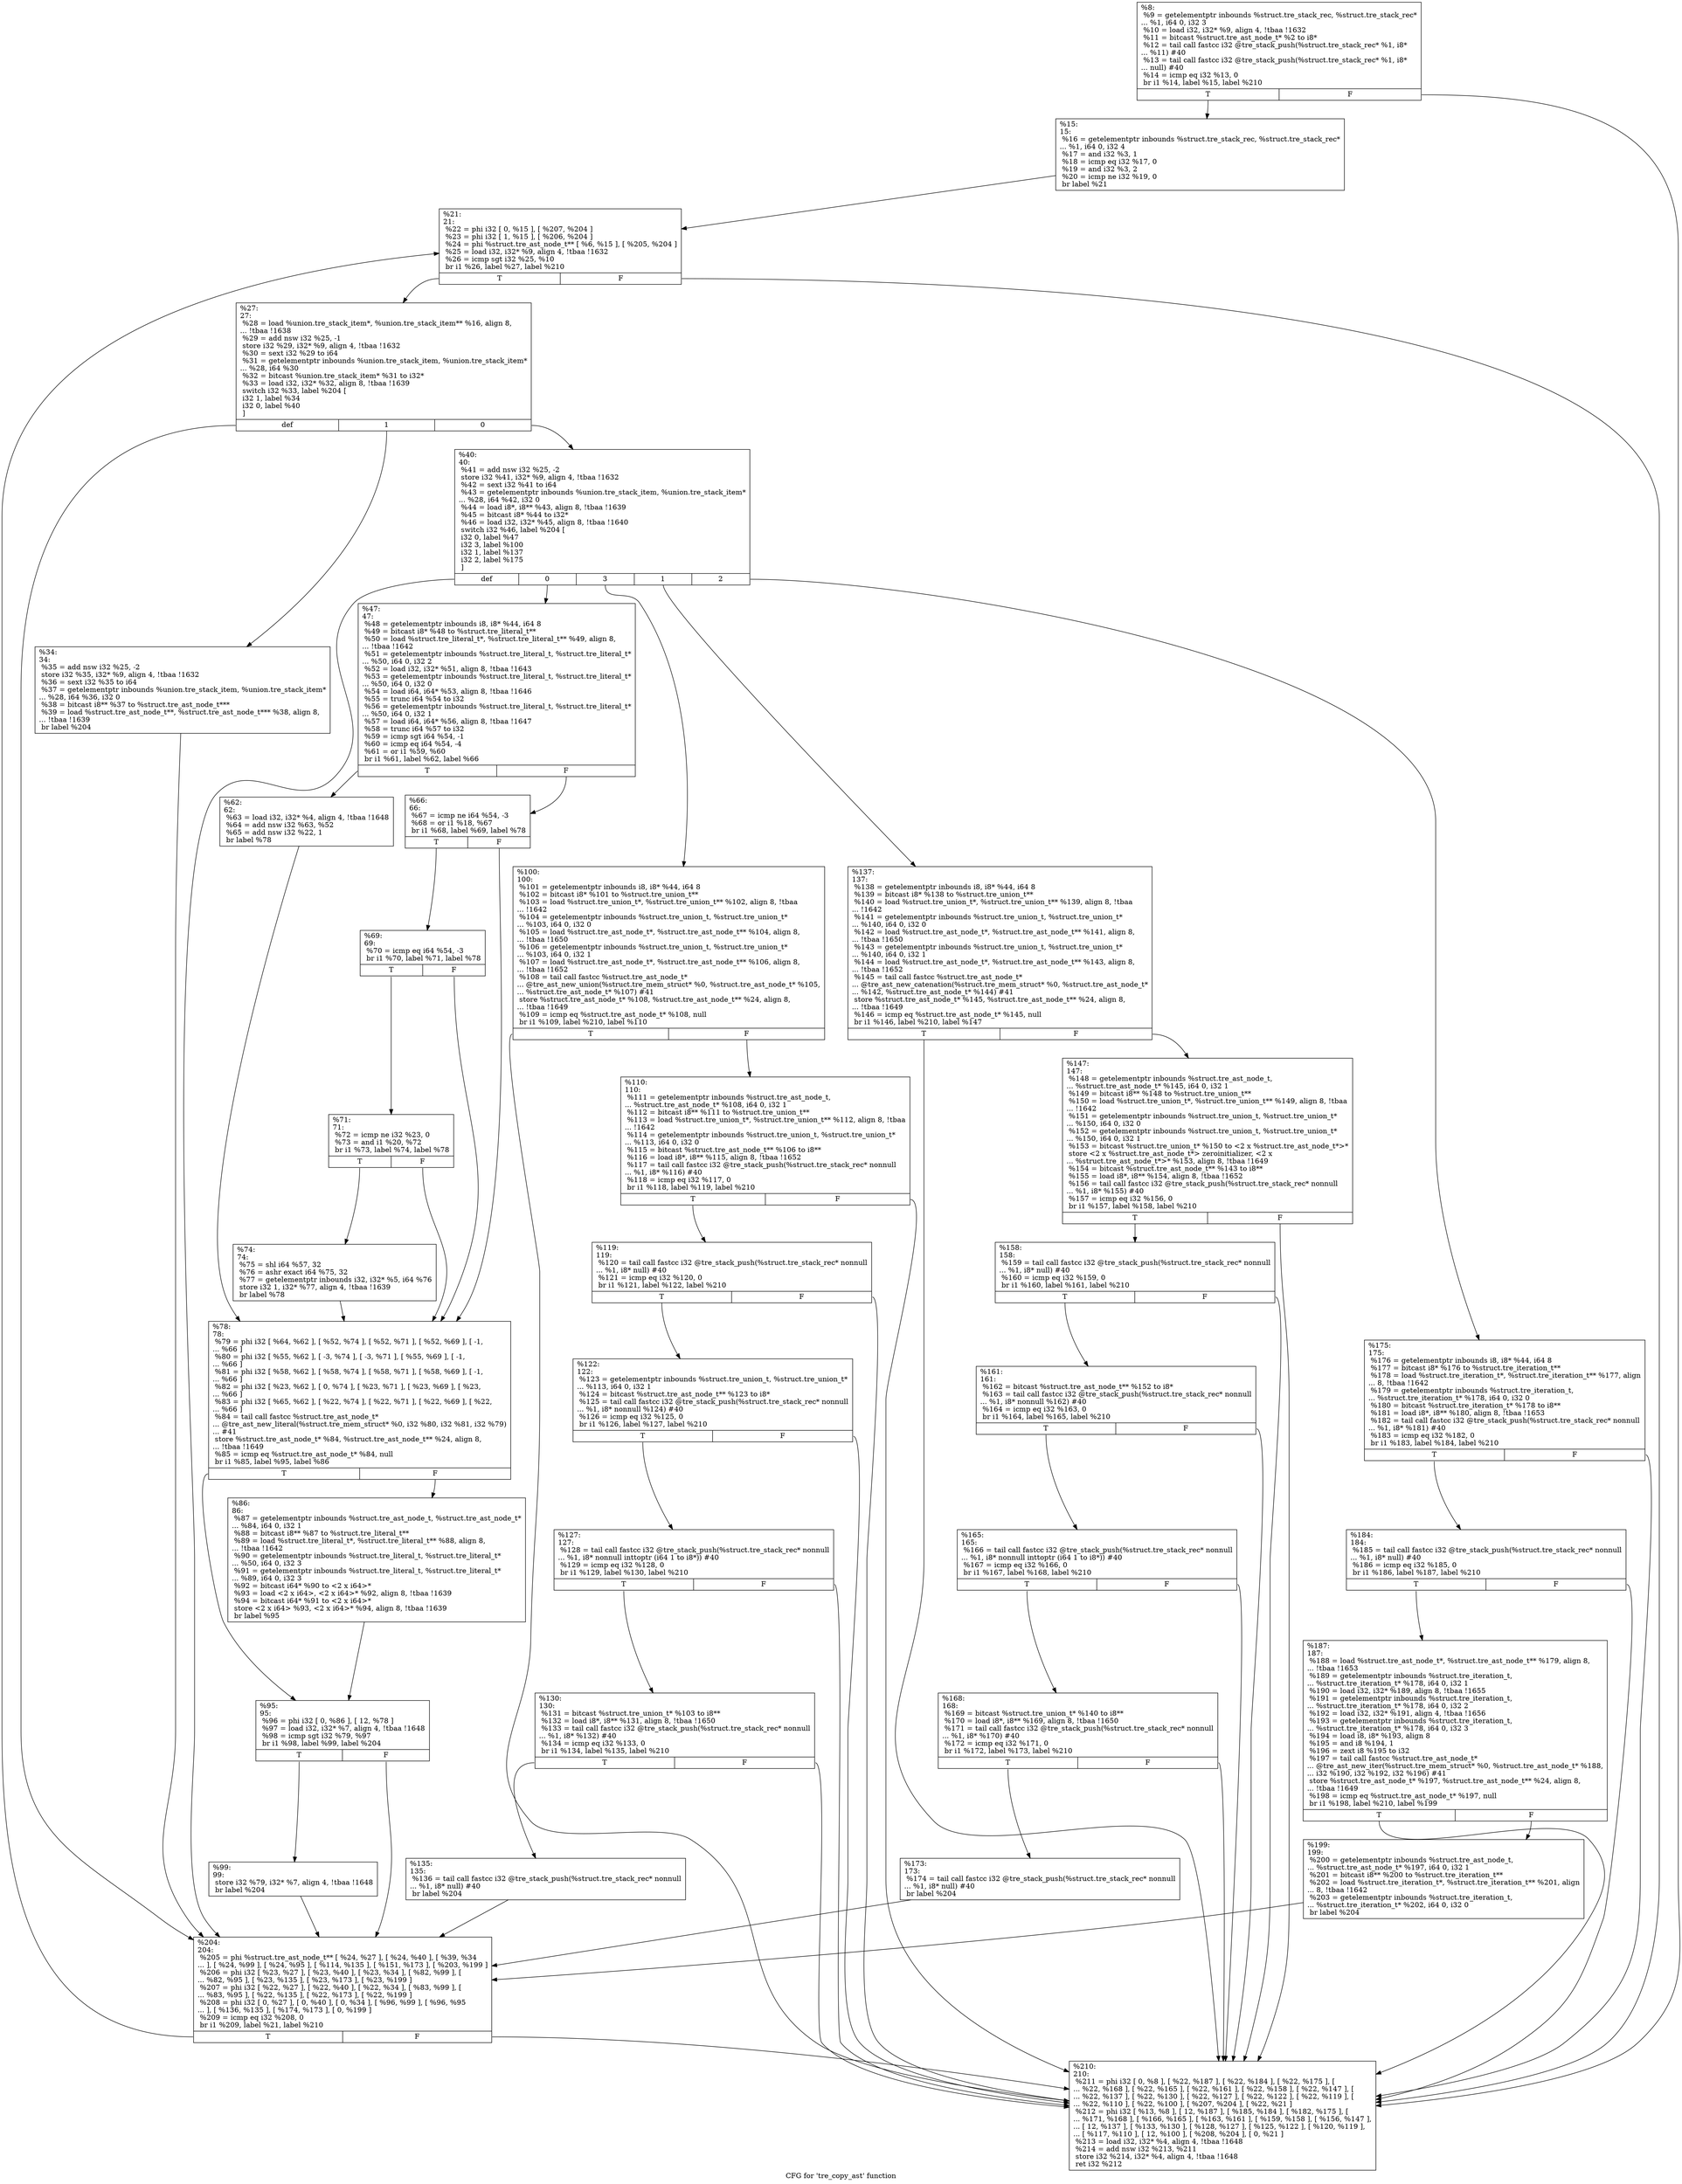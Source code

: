 digraph "CFG for 'tre_copy_ast' function" {
	label="CFG for 'tre_copy_ast' function";

	Node0x19059d0 [shape=record,label="{%8:\l  %9 = getelementptr inbounds %struct.tre_stack_rec, %struct.tre_stack_rec*\l... %1, i64 0, i32 3\l  %10 = load i32, i32* %9, align 4, !tbaa !1632\l  %11 = bitcast %struct.tre_ast_node_t* %2 to i8*\l  %12 = tail call fastcc i32 @tre_stack_push(%struct.tre_stack_rec* %1, i8*\l... %11) #40\l  %13 = tail call fastcc i32 @tre_stack_push(%struct.tre_stack_rec* %1, i8*\l... null) #40\l  %14 = icmp eq i32 %13, 0\l  br i1 %14, label %15, label %210\l|{<s0>T|<s1>F}}"];
	Node0x19059d0:s0 -> Node0x18e5880;
	Node0x19059d0:s1 -> Node0x19062e0;
	Node0x18e5880 [shape=record,label="{%15:\l15:                                               \l  %16 = getelementptr inbounds %struct.tre_stack_rec, %struct.tre_stack_rec*\l... %1, i64 0, i32 4\l  %17 = and i32 %3, 1\l  %18 = icmp eq i32 %17, 0\l  %19 = and i32 %3, 2\l  %20 = icmp ne i32 %19, 0\l  br label %21\l}"];
	Node0x18e5880 -> Node0x18e58d0;
	Node0x18e58d0 [shape=record,label="{%21:\l21:                                               \l  %22 = phi i32 [ 0, %15 ], [ %207, %204 ]\l  %23 = phi i32 [ 1, %15 ], [ %206, %204 ]\l  %24 = phi %struct.tre_ast_node_t** [ %6, %15 ], [ %205, %204 ]\l  %25 = load i32, i32* %9, align 4, !tbaa !1632\l  %26 = icmp sgt i32 %25, %10\l  br i1 %26, label %27, label %210\l|{<s0>T|<s1>F}}"];
	Node0x18e58d0:s0 -> Node0x18e5920;
	Node0x18e58d0:s1 -> Node0x19062e0;
	Node0x18e5920 [shape=record,label="{%27:\l27:                                               \l  %28 = load %union.tre_stack_item*, %union.tre_stack_item** %16, align 8,\l... !tbaa !1638\l  %29 = add nsw i32 %25, -1\l  store i32 %29, i32* %9, align 4, !tbaa !1632\l  %30 = sext i32 %29 to i64\l  %31 = getelementptr inbounds %union.tre_stack_item, %union.tre_stack_item*\l... %28, i64 %30\l  %32 = bitcast %union.tre_stack_item* %31 to i32*\l  %33 = load i32, i32* %32, align 8, !tbaa !1639\l  switch i32 %33, label %204 [\l    i32 1, label %34\l    i32 0, label %40\l  ]\l|{<s0>def|<s1>1|<s2>0}}"];
	Node0x18e5920:s0 -> Node0x1906290;
	Node0x18e5920:s1 -> Node0x18e5970;
	Node0x18e5920:s2 -> Node0x18e59c0;
	Node0x18e5970 [shape=record,label="{%34:\l34:                                               \l  %35 = add nsw i32 %25, -2\l  store i32 %35, i32* %9, align 4, !tbaa !1632\l  %36 = sext i32 %35 to i64\l  %37 = getelementptr inbounds %union.tre_stack_item, %union.tre_stack_item*\l... %28, i64 %36, i32 0\l  %38 = bitcast i8** %37 to %struct.tre_ast_node_t***\l  %39 = load %struct.tre_ast_node_t**, %struct.tre_ast_node_t*** %38, align 8,\l... !tbaa !1639\l  br label %204\l}"];
	Node0x18e5970 -> Node0x1906290;
	Node0x18e59c0 [shape=record,label="{%40:\l40:                                               \l  %41 = add nsw i32 %25, -2\l  store i32 %41, i32* %9, align 4, !tbaa !1632\l  %42 = sext i32 %41 to i64\l  %43 = getelementptr inbounds %union.tre_stack_item, %union.tre_stack_item*\l... %28, i64 %42, i32 0\l  %44 = load i8*, i8** %43, align 8, !tbaa !1639\l  %45 = bitcast i8* %44 to i32*\l  %46 = load i32, i32* %45, align 8, !tbaa !1640\l  switch i32 %46, label %204 [\l    i32 0, label %47\l    i32 3, label %100\l    i32 1, label %137\l    i32 2, label %175\l  ]\l|{<s0>def|<s1>0|<s2>3|<s3>1|<s4>2}}"];
	Node0x18e59c0:s0 -> Node0x1906290;
	Node0x18e59c0:s1 -> Node0x18e5a10;
	Node0x18e59c0:s2 -> Node0x1905cf0;
	Node0x18e59c0:s3 -> Node0x1905f20;
	Node0x18e59c0:s4 -> Node0x1906150;
	Node0x18e5a10 [shape=record,label="{%47:\l47:                                               \l  %48 = getelementptr inbounds i8, i8* %44, i64 8\l  %49 = bitcast i8* %48 to %struct.tre_literal_t**\l  %50 = load %struct.tre_literal_t*, %struct.tre_literal_t** %49, align 8,\l... !tbaa !1642\l  %51 = getelementptr inbounds %struct.tre_literal_t, %struct.tre_literal_t*\l... %50, i64 0, i32 2\l  %52 = load i32, i32* %51, align 8, !tbaa !1643\l  %53 = getelementptr inbounds %struct.tre_literal_t, %struct.tre_literal_t*\l... %50, i64 0, i32 0\l  %54 = load i64, i64* %53, align 8, !tbaa !1646\l  %55 = trunc i64 %54 to i32\l  %56 = getelementptr inbounds %struct.tre_literal_t, %struct.tre_literal_t*\l... %50, i64 0, i32 1\l  %57 = load i64, i64* %56, align 8, !tbaa !1647\l  %58 = trunc i64 %57 to i32\l  %59 = icmp sgt i64 %54, -1\l  %60 = icmp eq i64 %54, -4\l  %61 = or i1 %59, %60\l  br i1 %61, label %62, label %66\l|{<s0>T|<s1>F}}"];
	Node0x18e5a10:s0 -> Node0x1905a20;
	Node0x18e5a10:s1 -> Node0x1905a70;
	Node0x1905a20 [shape=record,label="{%62:\l62:                                               \l  %63 = load i32, i32* %4, align 4, !tbaa !1648\l  %64 = add nsw i32 %63, %52\l  %65 = add nsw i32 %22, 1\l  br label %78\l}"];
	Node0x1905a20 -> Node0x1905bb0;
	Node0x1905a70 [shape=record,label="{%66:\l66:                                               \l  %67 = icmp ne i64 %54, -3\l  %68 = or i1 %18, %67\l  br i1 %68, label %69, label %78\l|{<s0>T|<s1>F}}"];
	Node0x1905a70:s0 -> Node0x1905ac0;
	Node0x1905a70:s1 -> Node0x1905bb0;
	Node0x1905ac0 [shape=record,label="{%69:\l69:                                               \l  %70 = icmp eq i64 %54, -3\l  br i1 %70, label %71, label %78\l|{<s0>T|<s1>F}}"];
	Node0x1905ac0:s0 -> Node0x1905b10;
	Node0x1905ac0:s1 -> Node0x1905bb0;
	Node0x1905b10 [shape=record,label="{%71:\l71:                                               \l  %72 = icmp ne i32 %23, 0\l  %73 = and i1 %20, %72\l  br i1 %73, label %74, label %78\l|{<s0>T|<s1>F}}"];
	Node0x1905b10:s0 -> Node0x1905b60;
	Node0x1905b10:s1 -> Node0x1905bb0;
	Node0x1905b60 [shape=record,label="{%74:\l74:                                               \l  %75 = shl i64 %57, 32\l  %76 = ashr exact i64 %75, 32\l  %77 = getelementptr inbounds i32, i32* %5, i64 %76\l  store i32 1, i32* %77, align 4, !tbaa !1639\l  br label %78\l}"];
	Node0x1905b60 -> Node0x1905bb0;
	Node0x1905bb0 [shape=record,label="{%78:\l78:                                               \l  %79 = phi i32 [ %64, %62 ], [ %52, %74 ], [ %52, %71 ], [ %52, %69 ], [ -1,\l... %66 ]\l  %80 = phi i32 [ %55, %62 ], [ -3, %74 ], [ -3, %71 ], [ %55, %69 ], [ -1,\l... %66 ]\l  %81 = phi i32 [ %58, %62 ], [ %58, %74 ], [ %58, %71 ], [ %58, %69 ], [ -1,\l... %66 ]\l  %82 = phi i32 [ %23, %62 ], [ 0, %74 ], [ %23, %71 ], [ %23, %69 ], [ %23,\l... %66 ]\l  %83 = phi i32 [ %65, %62 ], [ %22, %74 ], [ %22, %71 ], [ %22, %69 ], [ %22,\l... %66 ]\l  %84 = tail call fastcc %struct.tre_ast_node_t*\l... @tre_ast_new_literal(%struct.tre_mem_struct* %0, i32 %80, i32 %81, i32 %79)\l... #41\l  store %struct.tre_ast_node_t* %84, %struct.tre_ast_node_t** %24, align 8,\l... !tbaa !1649\l  %85 = icmp eq %struct.tre_ast_node_t* %84, null\l  br i1 %85, label %95, label %86\l|{<s0>T|<s1>F}}"];
	Node0x1905bb0:s0 -> Node0x1905c50;
	Node0x1905bb0:s1 -> Node0x1905c00;
	Node0x1905c00 [shape=record,label="{%86:\l86:                                               \l  %87 = getelementptr inbounds %struct.tre_ast_node_t, %struct.tre_ast_node_t*\l... %84, i64 0, i32 1\l  %88 = bitcast i8** %87 to %struct.tre_literal_t**\l  %89 = load %struct.tre_literal_t*, %struct.tre_literal_t** %88, align 8,\l... !tbaa !1642\l  %90 = getelementptr inbounds %struct.tre_literal_t, %struct.tre_literal_t*\l... %50, i64 0, i32 3\l  %91 = getelementptr inbounds %struct.tre_literal_t, %struct.tre_literal_t*\l... %89, i64 0, i32 3\l  %92 = bitcast i64* %90 to \<2 x i64\>*\l  %93 = load \<2 x i64\>, \<2 x i64\>* %92, align 8, !tbaa !1639\l  %94 = bitcast i64* %91 to \<2 x i64\>*\l  store \<2 x i64\> %93, \<2 x i64\>* %94, align 8, !tbaa !1639\l  br label %95\l}"];
	Node0x1905c00 -> Node0x1905c50;
	Node0x1905c50 [shape=record,label="{%95:\l95:                                               \l  %96 = phi i32 [ 0, %86 ], [ 12, %78 ]\l  %97 = load i32, i32* %7, align 4, !tbaa !1648\l  %98 = icmp sgt i32 %79, %97\l  br i1 %98, label %99, label %204\l|{<s0>T|<s1>F}}"];
	Node0x1905c50:s0 -> Node0x1905ca0;
	Node0x1905c50:s1 -> Node0x1906290;
	Node0x1905ca0 [shape=record,label="{%99:\l99:                                               \l  store i32 %79, i32* %7, align 4, !tbaa !1648\l  br label %204\l}"];
	Node0x1905ca0 -> Node0x1906290;
	Node0x1905cf0 [shape=record,label="{%100:\l100:                                              \l  %101 = getelementptr inbounds i8, i8* %44, i64 8\l  %102 = bitcast i8* %101 to %struct.tre_union_t**\l  %103 = load %struct.tre_union_t*, %struct.tre_union_t** %102, align 8, !tbaa\l... !1642\l  %104 = getelementptr inbounds %struct.tre_union_t, %struct.tre_union_t*\l... %103, i64 0, i32 0\l  %105 = load %struct.tre_ast_node_t*, %struct.tre_ast_node_t** %104, align 8,\l... !tbaa !1650\l  %106 = getelementptr inbounds %struct.tre_union_t, %struct.tre_union_t*\l... %103, i64 0, i32 1\l  %107 = load %struct.tre_ast_node_t*, %struct.tre_ast_node_t** %106, align 8,\l... !tbaa !1652\l  %108 = tail call fastcc %struct.tre_ast_node_t*\l... @tre_ast_new_union(%struct.tre_mem_struct* %0, %struct.tre_ast_node_t* %105,\l... %struct.tre_ast_node_t* %107) #41\l  store %struct.tre_ast_node_t* %108, %struct.tre_ast_node_t** %24, align 8,\l... !tbaa !1649\l  %109 = icmp eq %struct.tre_ast_node_t* %108, null\l  br i1 %109, label %210, label %110\l|{<s0>T|<s1>F}}"];
	Node0x1905cf0:s0 -> Node0x19062e0;
	Node0x1905cf0:s1 -> Node0x1905d40;
	Node0x1905d40 [shape=record,label="{%110:\l110:                                              \l  %111 = getelementptr inbounds %struct.tre_ast_node_t,\l... %struct.tre_ast_node_t* %108, i64 0, i32 1\l  %112 = bitcast i8** %111 to %struct.tre_union_t**\l  %113 = load %struct.tre_union_t*, %struct.tre_union_t** %112, align 8, !tbaa\l... !1642\l  %114 = getelementptr inbounds %struct.tre_union_t, %struct.tre_union_t*\l... %113, i64 0, i32 0\l  %115 = bitcast %struct.tre_ast_node_t** %106 to i8**\l  %116 = load i8*, i8** %115, align 8, !tbaa !1652\l  %117 = tail call fastcc i32 @tre_stack_push(%struct.tre_stack_rec* nonnull\l... %1, i8* %116) #40\l  %118 = icmp eq i32 %117, 0\l  br i1 %118, label %119, label %210\l|{<s0>T|<s1>F}}"];
	Node0x1905d40:s0 -> Node0x1905d90;
	Node0x1905d40:s1 -> Node0x19062e0;
	Node0x1905d90 [shape=record,label="{%119:\l119:                                              \l  %120 = tail call fastcc i32 @tre_stack_push(%struct.tre_stack_rec* nonnull\l... %1, i8* null) #40\l  %121 = icmp eq i32 %120, 0\l  br i1 %121, label %122, label %210\l|{<s0>T|<s1>F}}"];
	Node0x1905d90:s0 -> Node0x1905de0;
	Node0x1905d90:s1 -> Node0x19062e0;
	Node0x1905de0 [shape=record,label="{%122:\l122:                                              \l  %123 = getelementptr inbounds %struct.tre_union_t, %struct.tre_union_t*\l... %113, i64 0, i32 1\l  %124 = bitcast %struct.tre_ast_node_t** %123 to i8*\l  %125 = tail call fastcc i32 @tre_stack_push(%struct.tre_stack_rec* nonnull\l... %1, i8* nonnull %124) #40\l  %126 = icmp eq i32 %125, 0\l  br i1 %126, label %127, label %210\l|{<s0>T|<s1>F}}"];
	Node0x1905de0:s0 -> Node0x1905e30;
	Node0x1905de0:s1 -> Node0x19062e0;
	Node0x1905e30 [shape=record,label="{%127:\l127:                                              \l  %128 = tail call fastcc i32 @tre_stack_push(%struct.tre_stack_rec* nonnull\l... %1, i8* nonnull inttoptr (i64 1 to i8*)) #40\l  %129 = icmp eq i32 %128, 0\l  br i1 %129, label %130, label %210\l|{<s0>T|<s1>F}}"];
	Node0x1905e30:s0 -> Node0x1905e80;
	Node0x1905e30:s1 -> Node0x19062e0;
	Node0x1905e80 [shape=record,label="{%130:\l130:                                              \l  %131 = bitcast %struct.tre_union_t* %103 to i8**\l  %132 = load i8*, i8** %131, align 8, !tbaa !1650\l  %133 = tail call fastcc i32 @tre_stack_push(%struct.tre_stack_rec* nonnull\l... %1, i8* %132) #40\l  %134 = icmp eq i32 %133, 0\l  br i1 %134, label %135, label %210\l|{<s0>T|<s1>F}}"];
	Node0x1905e80:s0 -> Node0x1905ed0;
	Node0x1905e80:s1 -> Node0x19062e0;
	Node0x1905ed0 [shape=record,label="{%135:\l135:                                              \l  %136 = tail call fastcc i32 @tre_stack_push(%struct.tre_stack_rec* nonnull\l... %1, i8* null) #40\l  br label %204\l}"];
	Node0x1905ed0 -> Node0x1906290;
	Node0x1905f20 [shape=record,label="{%137:\l137:                                              \l  %138 = getelementptr inbounds i8, i8* %44, i64 8\l  %139 = bitcast i8* %138 to %struct.tre_union_t**\l  %140 = load %struct.tre_union_t*, %struct.tre_union_t** %139, align 8, !tbaa\l... !1642\l  %141 = getelementptr inbounds %struct.tre_union_t, %struct.tre_union_t*\l... %140, i64 0, i32 0\l  %142 = load %struct.tre_ast_node_t*, %struct.tre_ast_node_t** %141, align 8,\l... !tbaa !1650\l  %143 = getelementptr inbounds %struct.tre_union_t, %struct.tre_union_t*\l... %140, i64 0, i32 1\l  %144 = load %struct.tre_ast_node_t*, %struct.tre_ast_node_t** %143, align 8,\l... !tbaa !1652\l  %145 = tail call fastcc %struct.tre_ast_node_t*\l... @tre_ast_new_catenation(%struct.tre_mem_struct* %0, %struct.tre_ast_node_t*\l... %142, %struct.tre_ast_node_t* %144) #41\l  store %struct.tre_ast_node_t* %145, %struct.tre_ast_node_t** %24, align 8,\l... !tbaa !1649\l  %146 = icmp eq %struct.tre_ast_node_t* %145, null\l  br i1 %146, label %210, label %147\l|{<s0>T|<s1>F}}"];
	Node0x1905f20:s0 -> Node0x19062e0;
	Node0x1905f20:s1 -> Node0x1905f70;
	Node0x1905f70 [shape=record,label="{%147:\l147:                                              \l  %148 = getelementptr inbounds %struct.tre_ast_node_t,\l... %struct.tre_ast_node_t* %145, i64 0, i32 1\l  %149 = bitcast i8** %148 to %struct.tre_union_t**\l  %150 = load %struct.tre_union_t*, %struct.tre_union_t** %149, align 8, !tbaa\l... !1642\l  %151 = getelementptr inbounds %struct.tre_union_t, %struct.tre_union_t*\l... %150, i64 0, i32 0\l  %152 = getelementptr inbounds %struct.tre_union_t, %struct.tre_union_t*\l... %150, i64 0, i32 1\l  %153 = bitcast %struct.tre_union_t* %150 to \<2 x %struct.tre_ast_node_t*\>*\l  store \<2 x %struct.tre_ast_node_t*\> zeroinitializer, \<2 x\l... %struct.tre_ast_node_t*\>* %153, align 8, !tbaa !1649\l  %154 = bitcast %struct.tre_ast_node_t** %143 to i8**\l  %155 = load i8*, i8** %154, align 8, !tbaa !1652\l  %156 = tail call fastcc i32 @tre_stack_push(%struct.tre_stack_rec* nonnull\l... %1, i8* %155) #40\l  %157 = icmp eq i32 %156, 0\l  br i1 %157, label %158, label %210\l|{<s0>T|<s1>F}}"];
	Node0x1905f70:s0 -> Node0x1905fc0;
	Node0x1905f70:s1 -> Node0x19062e0;
	Node0x1905fc0 [shape=record,label="{%158:\l158:                                              \l  %159 = tail call fastcc i32 @tre_stack_push(%struct.tre_stack_rec* nonnull\l... %1, i8* null) #40\l  %160 = icmp eq i32 %159, 0\l  br i1 %160, label %161, label %210\l|{<s0>T|<s1>F}}"];
	Node0x1905fc0:s0 -> Node0x1906010;
	Node0x1905fc0:s1 -> Node0x19062e0;
	Node0x1906010 [shape=record,label="{%161:\l161:                                              \l  %162 = bitcast %struct.tre_ast_node_t** %152 to i8*\l  %163 = tail call fastcc i32 @tre_stack_push(%struct.tre_stack_rec* nonnull\l... %1, i8* nonnull %162) #40\l  %164 = icmp eq i32 %163, 0\l  br i1 %164, label %165, label %210\l|{<s0>T|<s1>F}}"];
	Node0x1906010:s0 -> Node0x1906060;
	Node0x1906010:s1 -> Node0x19062e0;
	Node0x1906060 [shape=record,label="{%165:\l165:                                              \l  %166 = tail call fastcc i32 @tre_stack_push(%struct.tre_stack_rec* nonnull\l... %1, i8* nonnull inttoptr (i64 1 to i8*)) #40\l  %167 = icmp eq i32 %166, 0\l  br i1 %167, label %168, label %210\l|{<s0>T|<s1>F}}"];
	Node0x1906060:s0 -> Node0x19060b0;
	Node0x1906060:s1 -> Node0x19062e0;
	Node0x19060b0 [shape=record,label="{%168:\l168:                                              \l  %169 = bitcast %struct.tre_union_t* %140 to i8**\l  %170 = load i8*, i8** %169, align 8, !tbaa !1650\l  %171 = tail call fastcc i32 @tre_stack_push(%struct.tre_stack_rec* nonnull\l... %1, i8* %170) #40\l  %172 = icmp eq i32 %171, 0\l  br i1 %172, label %173, label %210\l|{<s0>T|<s1>F}}"];
	Node0x19060b0:s0 -> Node0x1906100;
	Node0x19060b0:s1 -> Node0x19062e0;
	Node0x1906100 [shape=record,label="{%173:\l173:                                              \l  %174 = tail call fastcc i32 @tre_stack_push(%struct.tre_stack_rec* nonnull\l... %1, i8* null) #40\l  br label %204\l}"];
	Node0x1906100 -> Node0x1906290;
	Node0x1906150 [shape=record,label="{%175:\l175:                                              \l  %176 = getelementptr inbounds i8, i8* %44, i64 8\l  %177 = bitcast i8* %176 to %struct.tre_iteration_t**\l  %178 = load %struct.tre_iteration_t*, %struct.tre_iteration_t** %177, align\l... 8, !tbaa !1642\l  %179 = getelementptr inbounds %struct.tre_iteration_t,\l... %struct.tre_iteration_t* %178, i64 0, i32 0\l  %180 = bitcast %struct.tre_iteration_t* %178 to i8**\l  %181 = load i8*, i8** %180, align 8, !tbaa !1653\l  %182 = tail call fastcc i32 @tre_stack_push(%struct.tre_stack_rec* nonnull\l... %1, i8* %181) #40\l  %183 = icmp eq i32 %182, 0\l  br i1 %183, label %184, label %210\l|{<s0>T|<s1>F}}"];
	Node0x1906150:s0 -> Node0x19061a0;
	Node0x1906150:s1 -> Node0x19062e0;
	Node0x19061a0 [shape=record,label="{%184:\l184:                                              \l  %185 = tail call fastcc i32 @tre_stack_push(%struct.tre_stack_rec* nonnull\l... %1, i8* null) #40\l  %186 = icmp eq i32 %185, 0\l  br i1 %186, label %187, label %210\l|{<s0>T|<s1>F}}"];
	Node0x19061a0:s0 -> Node0x19061f0;
	Node0x19061a0:s1 -> Node0x19062e0;
	Node0x19061f0 [shape=record,label="{%187:\l187:                                              \l  %188 = load %struct.tre_ast_node_t*, %struct.tre_ast_node_t** %179, align 8,\l... !tbaa !1653\l  %189 = getelementptr inbounds %struct.tre_iteration_t,\l... %struct.tre_iteration_t* %178, i64 0, i32 1\l  %190 = load i32, i32* %189, align 8, !tbaa !1655\l  %191 = getelementptr inbounds %struct.tre_iteration_t,\l... %struct.tre_iteration_t* %178, i64 0, i32 2\l  %192 = load i32, i32* %191, align 4, !tbaa !1656\l  %193 = getelementptr inbounds %struct.tre_iteration_t,\l... %struct.tre_iteration_t* %178, i64 0, i32 3\l  %194 = load i8, i8* %193, align 8\l  %195 = and i8 %194, 1\l  %196 = zext i8 %195 to i32\l  %197 = tail call fastcc %struct.tre_ast_node_t*\l... @tre_ast_new_iter(%struct.tre_mem_struct* %0, %struct.tre_ast_node_t* %188,\l... i32 %190, i32 %192, i32 %196) #41\l  store %struct.tre_ast_node_t* %197, %struct.tre_ast_node_t** %24, align 8,\l... !tbaa !1649\l  %198 = icmp eq %struct.tre_ast_node_t* %197, null\l  br i1 %198, label %210, label %199\l|{<s0>T|<s1>F}}"];
	Node0x19061f0:s0 -> Node0x19062e0;
	Node0x19061f0:s1 -> Node0x1906240;
	Node0x1906240 [shape=record,label="{%199:\l199:                                              \l  %200 = getelementptr inbounds %struct.tre_ast_node_t,\l... %struct.tre_ast_node_t* %197, i64 0, i32 1\l  %201 = bitcast i8** %200 to %struct.tre_iteration_t**\l  %202 = load %struct.tre_iteration_t*, %struct.tre_iteration_t** %201, align\l... 8, !tbaa !1642\l  %203 = getelementptr inbounds %struct.tre_iteration_t,\l... %struct.tre_iteration_t* %202, i64 0, i32 0\l  br label %204\l}"];
	Node0x1906240 -> Node0x1906290;
	Node0x1906290 [shape=record,label="{%204:\l204:                                              \l  %205 = phi %struct.tre_ast_node_t** [ %24, %27 ], [ %24, %40 ], [ %39, %34\l... ], [ %24, %99 ], [ %24, %95 ], [ %114, %135 ], [ %151, %173 ], [ %203, %199 ]\l  %206 = phi i32 [ %23, %27 ], [ %23, %40 ], [ %23, %34 ], [ %82, %99 ], [\l... %82, %95 ], [ %23, %135 ], [ %23, %173 ], [ %23, %199 ]\l  %207 = phi i32 [ %22, %27 ], [ %22, %40 ], [ %22, %34 ], [ %83, %99 ], [\l... %83, %95 ], [ %22, %135 ], [ %22, %173 ], [ %22, %199 ]\l  %208 = phi i32 [ 0, %27 ], [ 0, %40 ], [ 0, %34 ], [ %96, %99 ], [ %96, %95\l... ], [ %136, %135 ], [ %174, %173 ], [ 0, %199 ]\l  %209 = icmp eq i32 %208, 0\l  br i1 %209, label %21, label %210\l|{<s0>T|<s1>F}}"];
	Node0x1906290:s0 -> Node0x18e58d0;
	Node0x1906290:s1 -> Node0x19062e0;
	Node0x19062e0 [shape=record,label="{%210:\l210:                                              \l  %211 = phi i32 [ 0, %8 ], [ %22, %187 ], [ %22, %184 ], [ %22, %175 ], [\l... %22, %168 ], [ %22, %165 ], [ %22, %161 ], [ %22, %158 ], [ %22, %147 ], [\l... %22, %137 ], [ %22, %130 ], [ %22, %127 ], [ %22, %122 ], [ %22, %119 ], [\l... %22, %110 ], [ %22, %100 ], [ %207, %204 ], [ %22, %21 ]\l  %212 = phi i32 [ %13, %8 ], [ 12, %187 ], [ %185, %184 ], [ %182, %175 ], [\l... %171, %168 ], [ %166, %165 ], [ %163, %161 ], [ %159, %158 ], [ %156, %147 ],\l... [ 12, %137 ], [ %133, %130 ], [ %128, %127 ], [ %125, %122 ], [ %120, %119 ],\l... [ %117, %110 ], [ 12, %100 ], [ %208, %204 ], [ 0, %21 ]\l  %213 = load i32, i32* %4, align 4, !tbaa !1648\l  %214 = add nsw i32 %213, %211\l  store i32 %214, i32* %4, align 4, !tbaa !1648\l  ret i32 %212\l}"];
}
